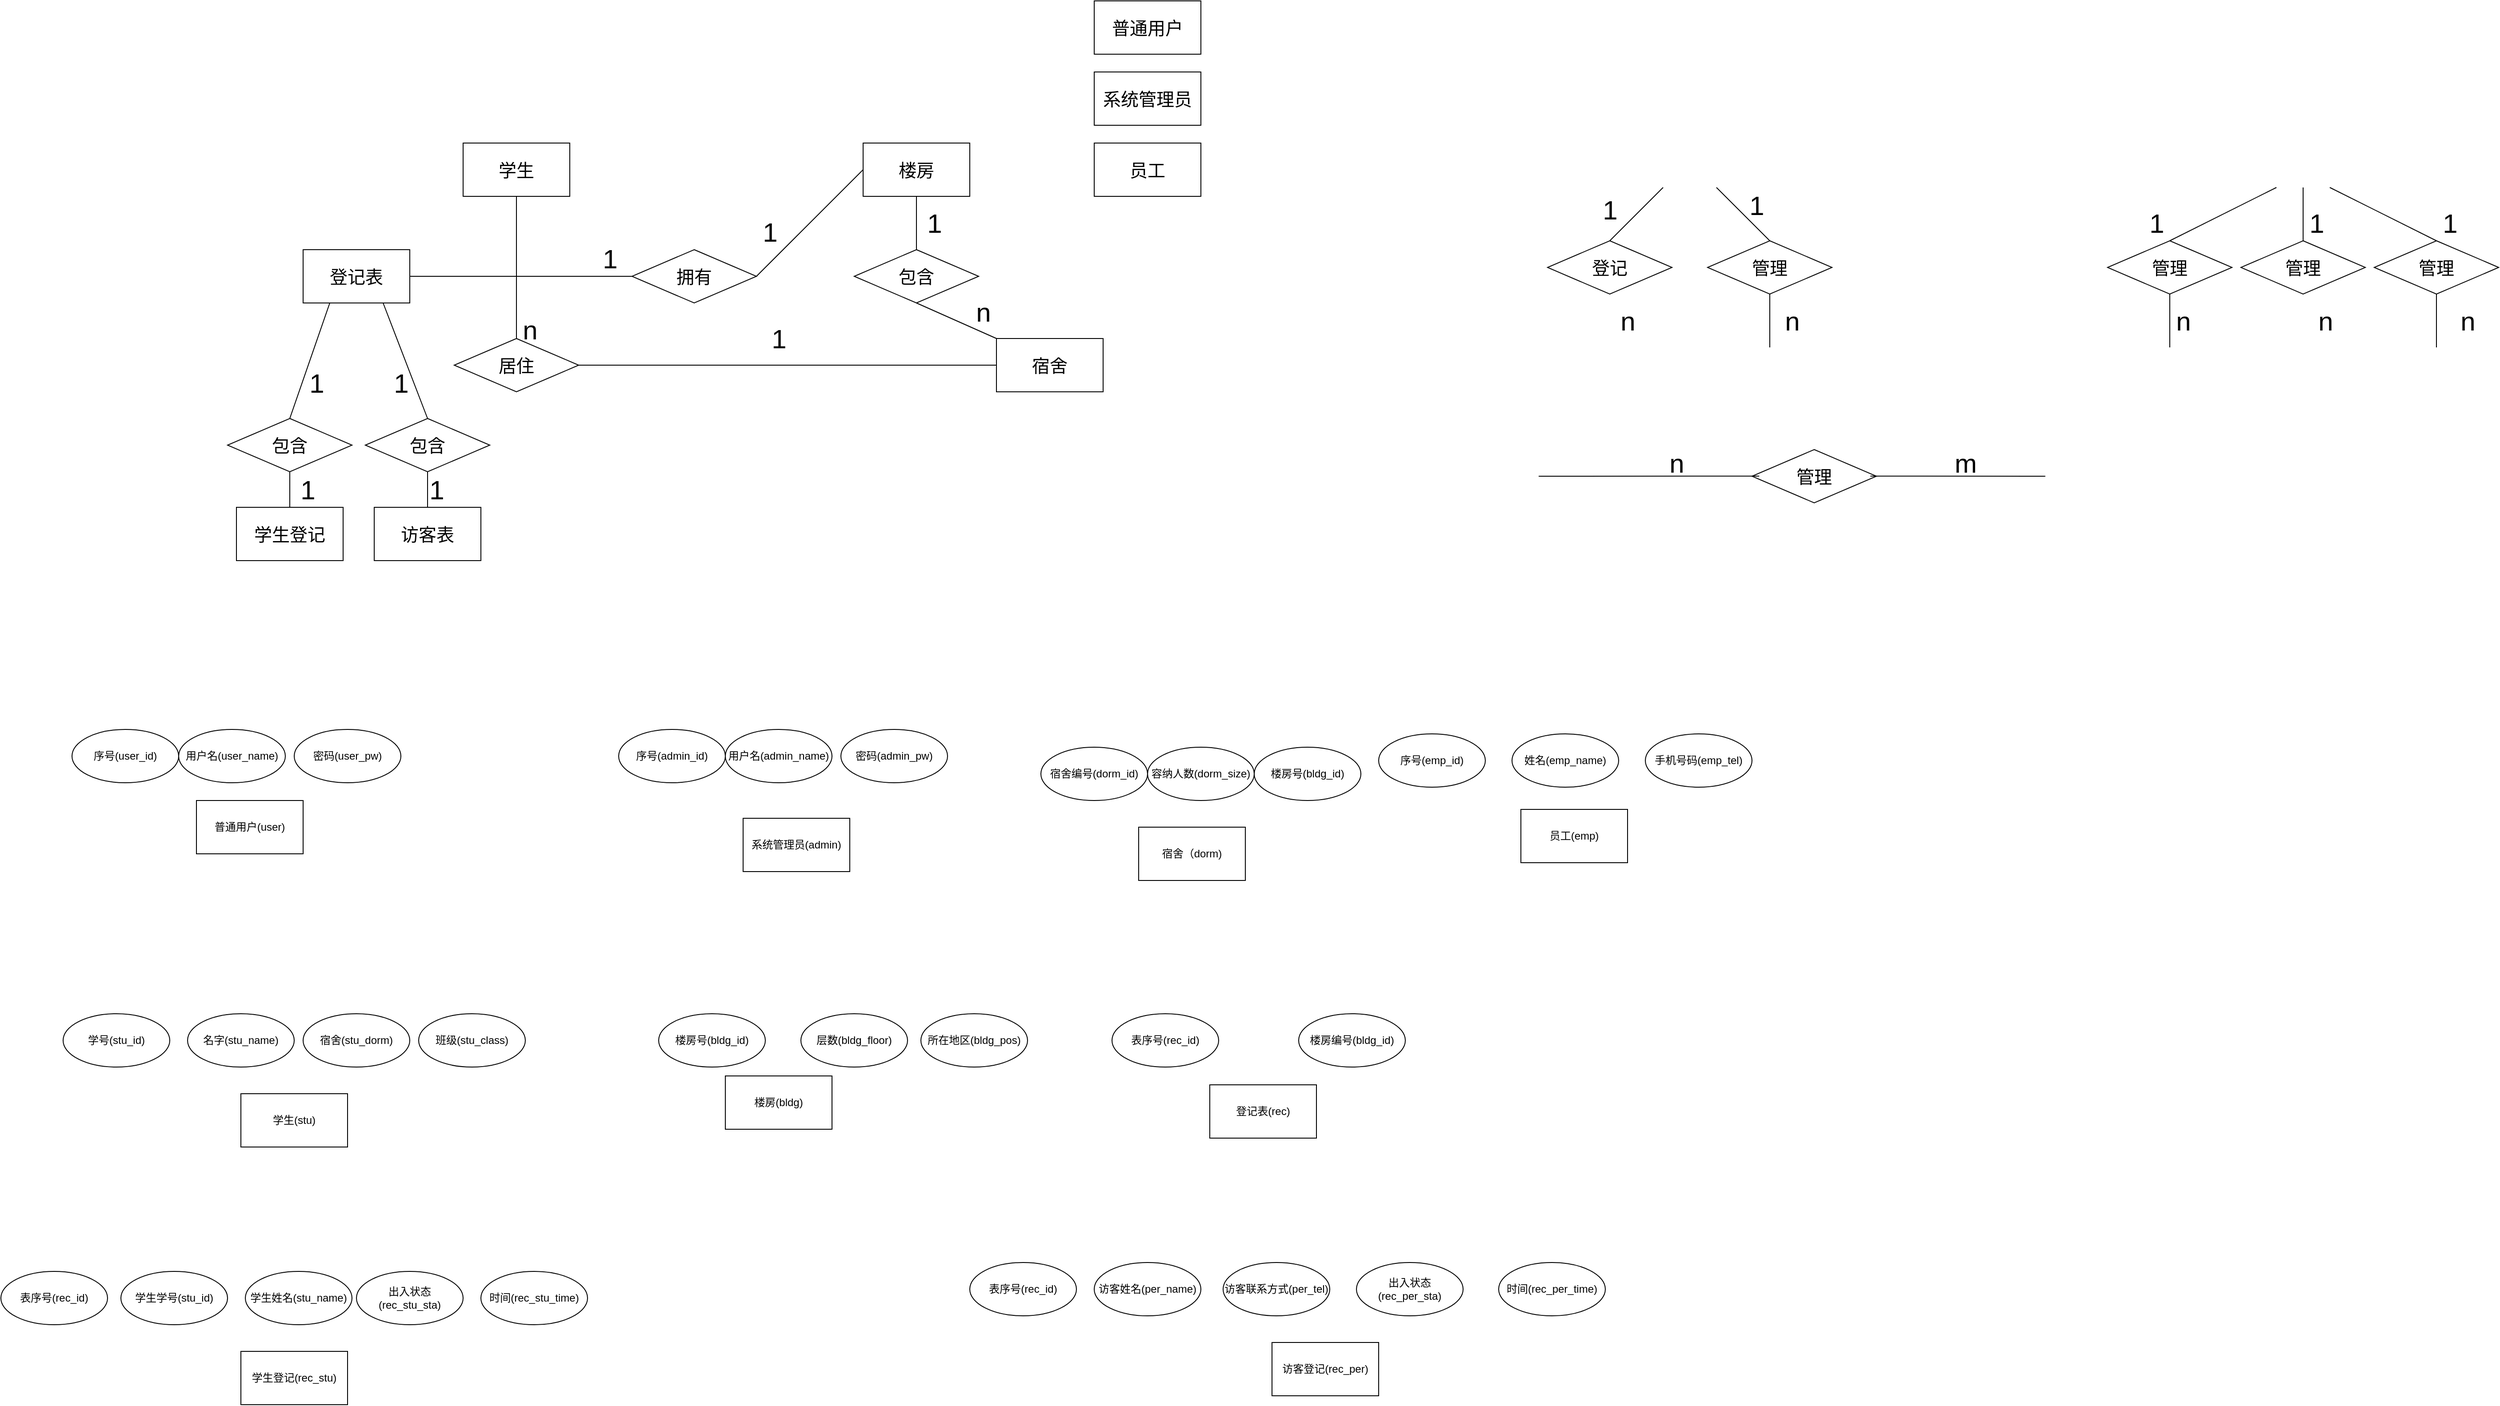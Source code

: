 <mxfile>
    <diagram id="hGgu9oGcbEXNyslzznS4" name="第 1 页">
        <mxGraphModel dx="1806" dy="876" grid="1" gridSize="10" guides="1" tooltips="1" connect="1" arrows="1" fold="1" page="1" pageScale="1" pageWidth="1200" pageHeight="1920" background="#FFFFFF" math="0" shadow="0">
            <root>
                <mxCell id="0"/>
                <mxCell id="1" parent="0"/>
                <mxCell id="3" value="学生" style="whiteSpace=wrap;html=1;fontSize=20;" parent="1" vertex="1">
                    <mxGeometry x="550" y="310" width="120" height="60" as="geometry"/>
                </mxCell>
                <mxCell id="4" value="系统管理员" style="whiteSpace=wrap;html=1;fontSize=20;" parent="1" vertex="1">
                    <mxGeometry x="1260" y="230" width="120" height="60" as="geometry"/>
                </mxCell>
                <mxCell id="5" value="登记表" style="whiteSpace=wrap;html=1;fontSize=20;" parent="1" vertex="1">
                    <mxGeometry x="370" y="430" width="120" height="60" as="geometry"/>
                </mxCell>
                <mxCell id="6" value="普通用户" style="whiteSpace=wrap;html=1;fontSize=20;" parent="1" vertex="1">
                    <mxGeometry x="1260" y="150" width="120" height="60" as="geometry"/>
                </mxCell>
                <mxCell id="8" value="员工" style="whiteSpace=wrap;html=1;fontSize=20;" parent="1" vertex="1">
                    <mxGeometry x="1260" y="310" width="120" height="60" as="geometry"/>
                </mxCell>
                <mxCell id="9" value="宿舍" style="whiteSpace=wrap;html=1;fontSize=20;" parent="1" vertex="1">
                    <mxGeometry x="1150" y="530" width="120" height="60" as="geometry"/>
                </mxCell>
                <mxCell id="10" value="楼房" style="whiteSpace=wrap;html=1;fontSize=20;" parent="1" vertex="1">
                    <mxGeometry x="1000" y="310" width="120" height="60" as="geometry"/>
                </mxCell>
                <mxCell id="15" value="管理" style="rhombus;whiteSpace=wrap;html=1;fontSize=20;" parent="1" vertex="1">
                    <mxGeometry x="2000" y="655" width="140" height="60" as="geometry"/>
                </mxCell>
                <mxCell id="18" value="" style="endArrow=none;html=1;strokeColor=#000000;entryX=0.5;entryY=1;entryDx=0;entryDy=0;exitX=0.5;exitY=0;exitDx=0;exitDy=0;" parent="1" source="55" target="3" edge="1">
                    <mxGeometry width="50" height="50" relative="1" as="geometry">
                        <mxPoint x="749" y="270" as="sourcePoint"/>
                        <mxPoint x="749" y="120" as="targetPoint"/>
                    </mxGeometry>
                </mxCell>
                <mxCell id="20" value="" style="endArrow=none;html=1;strokeColor=#000000;entryX=0.5;entryY=1;entryDx=0;entryDy=0;exitX=0.5;exitY=0;exitDx=0;exitDy=0;" parent="1" source="56" target="10" edge="1">
                    <mxGeometry width="50" height="50" relative="1" as="geometry">
                        <mxPoint x="760" y="290" as="sourcePoint"/>
                        <mxPoint x="810" y="240" as="targetPoint"/>
                    </mxGeometry>
                </mxCell>
                <mxCell id="21" value="" style="endArrow=none;html=1;entryX=0.5;entryY=1;entryDx=0;entryDy=0;exitX=0;exitY=0;exitDx=0;exitDy=0;strokeColor=#000000;" parent="1" source="9" target="56" edge="1">
                    <mxGeometry width="50" height="50" relative="1" as="geometry">
                        <mxPoint x="770" y="300" as="sourcePoint"/>
                        <mxPoint x="820" y="250" as="targetPoint"/>
                    </mxGeometry>
                </mxCell>
                <mxCell id="28" value="" style="endArrow=none;html=1;strokeColor=#000000;entryX=0.058;entryY=0.497;entryDx=0;entryDy=0;exitX=1;exitY=0.5;exitDx=0;exitDy=0;entryPerimeter=0;fontSize=20;" parent="1" target="15" edge="1">
                    <mxGeometry width="50" height="50" relative="1" as="geometry">
                        <mxPoint x="1760" y="685" as="sourcePoint"/>
                        <mxPoint x="1350" y="795" as="targetPoint"/>
                    </mxGeometry>
                </mxCell>
                <mxCell id="29" value="" style="endArrow=none;html=1;strokeColor=#000000;exitX=0.951;exitY=0.497;exitDx=0;exitDy=0;entryX=0;entryY=0.5;entryDx=0;entryDy=0;exitPerimeter=0;fontSize=20;" parent="1" source="15" edge="1">
                    <mxGeometry width="50" height="50" relative="1" as="geometry">
                        <mxPoint x="1950" y="675" as="sourcePoint"/>
                        <mxPoint x="2330" y="685" as="targetPoint"/>
                    </mxGeometry>
                </mxCell>
                <mxCell id="31" value="普通用户(user)" style="whiteSpace=wrap;html=1;" parent="1" vertex="1">
                    <mxGeometry x="250" y="1050" width="120" height="60" as="geometry"/>
                </mxCell>
                <mxCell id="38" value="密码(user_pw)" style="ellipse;whiteSpace=wrap;html=1;" parent="1" vertex="1">
                    <mxGeometry x="360" y="970" width="120" height="60" as="geometry"/>
                </mxCell>
                <mxCell id="39" value="用户名(user_name)" style="ellipse;whiteSpace=wrap;html=1;" parent="1" vertex="1">
                    <mxGeometry x="230" y="970" width="120" height="60" as="geometry"/>
                </mxCell>
                <mxCell id="40" value="序号(user_id)" style="ellipse;whiteSpace=wrap;html=1;" parent="1" vertex="1">
                    <mxGeometry x="110" y="970" width="120" height="60" as="geometry"/>
                </mxCell>
                <mxCell id="43" value="班级(stu_class)" style="ellipse;whiteSpace=wrap;html=1;" parent="1" vertex="1">
                    <mxGeometry x="500" y="1290" width="120" height="60" as="geometry"/>
                </mxCell>
                <mxCell id="44" value="宿舍(stu_dorm)" style="ellipse;whiteSpace=wrap;html=1;" parent="1" vertex="1">
                    <mxGeometry x="370" y="1290" width="120" height="60" as="geometry"/>
                </mxCell>
                <mxCell id="45" value="名字(stu_name)" style="ellipse;whiteSpace=wrap;html=1;" parent="1" vertex="1">
                    <mxGeometry x="240" y="1290" width="120" height="60" as="geometry"/>
                </mxCell>
                <mxCell id="46" value="学号(stu_id)" style="ellipse;whiteSpace=wrap;html=1;" parent="1" vertex="1">
                    <mxGeometry x="100" y="1290" width="120" height="60" as="geometry"/>
                </mxCell>
                <mxCell id="49" value="系统管理员(admin)" style="whiteSpace=wrap;html=1;" parent="1" vertex="1">
                    <mxGeometry x="865" y="1070" width="120" height="60" as="geometry"/>
                </mxCell>
                <mxCell id="50" value="密码(admin_pw)" style="ellipse;whiteSpace=wrap;html=1;" parent="1" vertex="1">
                    <mxGeometry x="975" y="970" width="120" height="60" as="geometry"/>
                </mxCell>
                <mxCell id="51" value="用户名(admin_name)" style="ellipse;whiteSpace=wrap;html=1;" parent="1" vertex="1">
                    <mxGeometry x="845" y="970" width="120" height="60" as="geometry"/>
                </mxCell>
                <mxCell id="52" value="序号(admin_id)" style="ellipse;whiteSpace=wrap;html=1;" parent="1" vertex="1">
                    <mxGeometry x="725" y="970" width="120" height="60" as="geometry"/>
                </mxCell>
                <mxCell id="54" value="学生(stu)" style="whiteSpace=wrap;html=1;" parent="1" vertex="1">
                    <mxGeometry x="300" y="1380" width="120" height="60" as="geometry"/>
                </mxCell>
                <mxCell id="55" value="居住" style="rhombus;whiteSpace=wrap;html=1;fontSize=20;" parent="1" vertex="1">
                    <mxGeometry x="540" y="530" width="140" height="60" as="geometry"/>
                </mxCell>
                <mxCell id="56" value="包含" style="rhombus;whiteSpace=wrap;html=1;fontSize=20;" parent="1" vertex="1">
                    <mxGeometry x="990" y="430" width="140" height="60" as="geometry"/>
                </mxCell>
                <mxCell id="58" value="楼房(bldg)" style="whiteSpace=wrap;html=1;" parent="1" vertex="1">
                    <mxGeometry x="845" y="1360" width="120" height="60" as="geometry"/>
                </mxCell>
                <mxCell id="59" value="序号(emp_id)" style="ellipse;whiteSpace=wrap;html=1;" parent="1" vertex="1">
                    <mxGeometry x="1580" y="975" width="120" height="60" as="geometry"/>
                </mxCell>
                <mxCell id="60" value="姓名(emp_name)" style="ellipse;whiteSpace=wrap;html=1;" parent="1" vertex="1">
                    <mxGeometry x="1730" y="975" width="120" height="60" as="geometry"/>
                </mxCell>
                <mxCell id="62" value="所在地区(bldg_pos)" style="ellipse;whiteSpace=wrap;html=1;" parent="1" vertex="1">
                    <mxGeometry x="1065" y="1290" width="120" height="60" as="geometry"/>
                </mxCell>
                <mxCell id="63" value="楼房号(bldg_id)" style="ellipse;whiteSpace=wrap;html=1;" parent="1" vertex="1">
                    <mxGeometry x="770" y="1290" width="120" height="60" as="geometry"/>
                </mxCell>
                <mxCell id="65" value="宿舍（dorm)" style="whiteSpace=wrap;html=1;" parent="1" vertex="1">
                    <mxGeometry x="1310" y="1080" width="120" height="60" as="geometry"/>
                </mxCell>
                <mxCell id="68" value="宿舍编号(dorm_id)" style="ellipse;whiteSpace=wrap;html=1;" parent="1" vertex="1">
                    <mxGeometry x="1200" y="990" width="120" height="60" as="geometry"/>
                </mxCell>
                <mxCell id="88" value="&lt;font color=&quot;#000000&quot; style=&quot;font-size: 30px&quot;&gt;m&lt;/font&gt;" style="text;html=1;align=center;verticalAlign=middle;resizable=0;points=[];autosize=1;strokeColor=none;fontSize=30;" parent="1" vertex="1">
                    <mxGeometry x="2220" y="650" width="40" height="40" as="geometry"/>
                </mxCell>
                <mxCell id="90" value="&lt;font color=&quot;#000000&quot; style=&quot;font-size: 30px;&quot;&gt;1&lt;/font&gt;" style="text;html=1;align=center;verticalAlign=middle;resizable=0;points=[];autosize=1;strokeColor=none;fontSize=30;" parent="1" vertex="1">
                    <mxGeometry x="1065" y="380" width="30" height="40" as="geometry"/>
                </mxCell>
                <mxCell id="96" value="&lt;font color=&quot;#000000&quot; style=&quot;font-size: 30px&quot;&gt;n&lt;/font&gt;" style="text;html=1;align=center;verticalAlign=middle;resizable=0;points=[];autosize=1;strokeColor=none;fontSize=30;" parent="1" vertex="1">
                    <mxGeometry x="1900" y="650" width="30" height="40" as="geometry"/>
                </mxCell>
                <mxCell id="97" value="&lt;font color=&quot;#000000&quot; style=&quot;font-size: 30px&quot;&gt;n&lt;/font&gt;" style="text;html=1;align=center;verticalAlign=middle;resizable=0;points=[];autosize=1;strokeColor=none;fontSize=30;" parent="1" vertex="1">
                    <mxGeometry x="610" y="500" width="30" height="40" as="geometry"/>
                </mxCell>
                <mxCell id="107" value="&lt;font color=&quot;#000000&quot; style=&quot;font-size: 30px&quot;&gt;n&lt;/font&gt;" style="text;html=1;align=center;verticalAlign=middle;resizable=0;points=[];autosize=1;fontSize=30;" parent="1" vertex="1">
                    <mxGeometry x="1120" y="480" width="30" height="40" as="geometry"/>
                </mxCell>
                <mxCell id="118" value="&lt;font color=&quot;#000000&quot; style=&quot;font-size: 30px;&quot;&gt;1&lt;/font&gt;" style="text;html=1;align=center;verticalAlign=middle;resizable=0;points=[];autosize=1;strokeColor=none;fontSize=30;" parent="1" vertex="1">
                    <mxGeometry x="890" y="510" width="30" height="40" as="geometry"/>
                </mxCell>
                <mxCell id="119" value="" style="endArrow=none;html=1;strokeColor=#000000;entryX=0;entryY=0.5;entryDx=0;entryDy=0;" parent="1" source="55" target="9" edge="1">
                    <mxGeometry width="50" height="50" relative="1" as="geometry">
                        <mxPoint x="620" y="540" as="sourcePoint"/>
                        <mxPoint x="620" y="380" as="targetPoint"/>
                    </mxGeometry>
                </mxCell>
                <mxCell id="125" value="员工(emp)" style="whiteSpace=wrap;html=1;" parent="1" vertex="1">
                    <mxGeometry x="1740" y="1060" width="120" height="60" as="geometry"/>
                </mxCell>
                <mxCell id="126" value="登记表(rec)" style="whiteSpace=wrap;html=1;" parent="1" vertex="1">
                    <mxGeometry x="1390" y="1370" width="120" height="60" as="geometry"/>
                </mxCell>
                <mxCell id="129" value="学生学号(stu_id)" style="ellipse;whiteSpace=wrap;html=1;" parent="1" vertex="1">
                    <mxGeometry x="165" y="1580" width="120" height="60" as="geometry"/>
                </mxCell>
                <mxCell id="130" value="出入状态(rec_stu_sta)" style="ellipse;whiteSpace=wrap;html=1;" parent="1" vertex="1">
                    <mxGeometry x="430" y="1580" width="120" height="60" as="geometry"/>
                </mxCell>
                <mxCell id="135" value="拥有" style="rhombus;whiteSpace=wrap;html=1;fontSize=20;" parent="1" vertex="1">
                    <mxGeometry x="740" y="430" width="140" height="60" as="geometry"/>
                </mxCell>
                <mxCell id="136" value="" style="endArrow=none;html=1;strokeColor=#000000;entryX=0;entryY=0.5;entryDx=0;entryDy=0;exitX=1;exitY=0.5;exitDx=0;exitDy=0;" parent="1" source="135" target="10" edge="1">
                    <mxGeometry width="50" height="50" relative="1" as="geometry">
                        <mxPoint x="690" y="570" as="sourcePoint"/>
                        <mxPoint x="1160" y="570" as="targetPoint"/>
                    </mxGeometry>
                </mxCell>
                <mxCell id="137" value="" style="endArrow=none;html=1;strokeColor=#000000;entryX=1;entryY=0.5;entryDx=0;entryDy=0;exitX=0;exitY=0.5;exitDx=0;exitDy=0;" parent="1" source="135" target="5" edge="1">
                    <mxGeometry width="50" height="50" relative="1" as="geometry">
                        <mxPoint x="620" y="540" as="sourcePoint"/>
                        <mxPoint x="620" y="380" as="targetPoint"/>
                    </mxGeometry>
                </mxCell>
                <mxCell id="138" value="&lt;font color=&quot;#000000&quot; style=&quot;font-size: 30px;&quot;&gt;1&lt;/font&gt;" style="text;html=1;align=center;verticalAlign=middle;resizable=0;points=[];autosize=1;strokeColor=none;fontSize=30;" parent="1" vertex="1">
                    <mxGeometry x="700" y="420" width="30" height="40" as="geometry"/>
                </mxCell>
                <mxCell id="139" value="&lt;font color=&quot;#000000&quot; style=&quot;font-size: 30px;&quot;&gt;1&lt;/font&gt;" style="text;html=1;align=center;verticalAlign=middle;resizable=0;points=[];autosize=1;strokeColor=none;fontSize=30;" parent="1" vertex="1">
                    <mxGeometry x="880" y="390" width="30" height="40" as="geometry"/>
                </mxCell>
                <mxCell id="141" value="表序号(rec_id)" style="ellipse;whiteSpace=wrap;html=1;" parent="1" vertex="1">
                    <mxGeometry x="1280" y="1290" width="120" height="60" as="geometry"/>
                </mxCell>
                <mxCell id="142" value="楼房编号(bldg_id)" style="ellipse;whiteSpace=wrap;html=1;" parent="1" vertex="1">
                    <mxGeometry x="1490" y="1290" width="120" height="60" as="geometry"/>
                </mxCell>
                <mxCell id="145" value="访客表" style="whiteSpace=wrap;html=1;fontSize=20;" parent="1" vertex="1">
                    <mxGeometry x="450" y="720" width="120" height="60" as="geometry"/>
                </mxCell>
                <mxCell id="146" value="学生登记" style="whiteSpace=wrap;html=1;fontSize=20;" parent="1" vertex="1">
                    <mxGeometry x="295" y="720" width="120" height="60" as="geometry"/>
                </mxCell>
                <mxCell id="147" value="包含" style="rhombus;whiteSpace=wrap;html=1;fontSize=20;" parent="1" vertex="1">
                    <mxGeometry x="440" y="620" width="140" height="60" as="geometry"/>
                </mxCell>
                <mxCell id="148" value="包含" style="rhombus;whiteSpace=wrap;html=1;fontSize=20;" parent="1" vertex="1">
                    <mxGeometry x="285" y="620" width="140" height="60" as="geometry"/>
                </mxCell>
                <mxCell id="149" value="" style="endArrow=none;html=1;strokeColor=#000000;entryX=0.5;entryY=0;entryDx=0;entryDy=0;exitX=0.5;exitY=1;exitDx=0;exitDy=0;" parent="1" source="148" target="146" edge="1">
                    <mxGeometry width="50" height="50" relative="1" as="geometry">
                        <mxPoint x="690" y="570" as="sourcePoint"/>
                        <mxPoint x="1160" y="570" as="targetPoint"/>
                    </mxGeometry>
                </mxCell>
                <mxCell id="150" value="" style="endArrow=none;html=1;strokeColor=#000000;entryX=0.5;entryY=0;entryDx=0;entryDy=0;exitX=0.5;exitY=1;exitDx=0;exitDy=0;" parent="1" source="147" target="145" edge="1">
                    <mxGeometry width="50" height="50" relative="1" as="geometry">
                        <mxPoint x="700" y="580" as="sourcePoint"/>
                        <mxPoint x="1170" y="580" as="targetPoint"/>
                    </mxGeometry>
                </mxCell>
                <mxCell id="151" value="" style="endArrow=none;html=1;strokeColor=#000000;entryX=0.5;entryY=0;entryDx=0;entryDy=0;exitX=0.75;exitY=1;exitDx=0;exitDy=0;" parent="1" source="5" target="147" edge="1">
                    <mxGeometry width="50" height="50" relative="1" as="geometry">
                        <mxPoint x="690" y="570" as="sourcePoint"/>
                        <mxPoint x="1160" y="570" as="targetPoint"/>
                    </mxGeometry>
                </mxCell>
                <mxCell id="152" value="" style="endArrow=none;html=1;strokeColor=#000000;entryX=0.5;entryY=0;entryDx=0;entryDy=0;exitX=0.25;exitY=1;exitDx=0;exitDy=0;" parent="1" source="5" target="148" edge="1">
                    <mxGeometry width="50" height="50" relative="1" as="geometry">
                        <mxPoint x="700" y="580" as="sourcePoint"/>
                        <mxPoint x="1170" y="580" as="targetPoint"/>
                    </mxGeometry>
                </mxCell>
                <mxCell id="153" value="&lt;font color=&quot;#000000&quot; style=&quot;font-size: 30px;&quot;&gt;1&lt;/font&gt;" style="text;html=1;align=center;verticalAlign=middle;resizable=0;points=[];autosize=1;strokeColor=none;fontSize=30;" parent="1" vertex="1">
                    <mxGeometry x="370" y="560" width="30" height="40" as="geometry"/>
                </mxCell>
                <mxCell id="154" value="&lt;font color=&quot;#000000&quot; style=&quot;font-size: 30px;&quot;&gt;1&lt;/font&gt;" style="text;html=1;align=center;verticalAlign=middle;resizable=0;points=[];autosize=1;strokeColor=none;fontSize=30;" parent="1" vertex="1">
                    <mxGeometry x="465" y="560" width="30" height="40" as="geometry"/>
                </mxCell>
                <mxCell id="155" value="&lt;font color=&quot;#000000&quot; style=&quot;font-size: 30px;&quot;&gt;1&lt;/font&gt;" style="text;html=1;align=center;verticalAlign=middle;resizable=0;points=[];autosize=1;strokeColor=none;fontSize=30;" parent="1" vertex="1">
                    <mxGeometry x="505" y="680" width="30" height="40" as="geometry"/>
                </mxCell>
                <mxCell id="156" value="&lt;font color=&quot;#000000&quot; style=&quot;font-size: 30px;&quot;&gt;1&lt;/font&gt;" style="text;html=1;align=center;verticalAlign=middle;resizable=0;points=[];autosize=1;strokeColor=none;fontSize=30;" parent="1" vertex="1">
                    <mxGeometry x="360" y="680" width="30" height="40" as="geometry"/>
                </mxCell>
                <mxCell id="158" value="学生登记(rec_stu)" style="whiteSpace=wrap;html=1;" parent="1" vertex="1">
                    <mxGeometry x="300" y="1670" width="120" height="60" as="geometry"/>
                </mxCell>
                <mxCell id="159" value="表序号(rec_id)" style="ellipse;whiteSpace=wrap;html=1;" parent="1" vertex="1">
                    <mxGeometry x="30" y="1580" width="120" height="60" as="geometry"/>
                </mxCell>
                <mxCell id="161" value="访客姓名(per_name)" style="ellipse;whiteSpace=wrap;html=1;" parent="1" vertex="1">
                    <mxGeometry x="1260" y="1570" width="120" height="60" as="geometry"/>
                </mxCell>
                <mxCell id="163" value="访客登记(rec_per)" style="whiteSpace=wrap;html=1;" parent="1" vertex="1">
                    <mxGeometry x="1460" y="1660" width="120" height="60" as="geometry"/>
                </mxCell>
                <mxCell id="164" value="表序号(rec_id)" style="ellipse;whiteSpace=wrap;html=1;" parent="1" vertex="1">
                    <mxGeometry x="1120" y="1570" width="120" height="60" as="geometry"/>
                </mxCell>
                <mxCell id="166" value="管理" style="rhombus;whiteSpace=wrap;html=1;fontSize=20;" parent="1" vertex="1">
                    <mxGeometry x="1950" y="420" width="140" height="60" as="geometry"/>
                </mxCell>
                <mxCell id="167" value="登记" style="rhombus;whiteSpace=wrap;html=1;fontSize=20;" parent="1" vertex="1">
                    <mxGeometry x="1770" y="420" width="140" height="60" as="geometry"/>
                </mxCell>
                <mxCell id="168" value="" style="endArrow=none;html=1;strokeColor=#000000;entryX=0.5;entryY=1;entryDx=0;entryDy=0;exitX=0.5;exitY=0;exitDx=0;exitDy=0;" parent="1" target="172" edge="1">
                    <mxGeometry width="50" height="50" relative="1" as="geometry">
                        <mxPoint x="2770" y="540" as="sourcePoint"/>
                        <mxPoint x="2240" y="490" as="targetPoint"/>
                    </mxGeometry>
                </mxCell>
                <mxCell id="169" value="" style="endArrow=none;html=1;strokeColor=#000000;exitX=0.5;exitY=0;exitDx=0;exitDy=0;" parent="1" edge="1">
                    <mxGeometry width="50" height="50" relative="1" as="geometry">
                        <mxPoint x="2470" y="540" as="sourcePoint"/>
                        <mxPoint x="2470" y="480" as="targetPoint"/>
                    </mxGeometry>
                </mxCell>
                <mxCell id="170" value="" style="endArrow=none;html=1;strokeColor=#000000;entryX=0.25;entryY=1;entryDx=0;entryDy=0;exitX=0.5;exitY=0;exitDx=0;exitDy=0;" parent="1" source="173" edge="1">
                    <mxGeometry width="50" height="50" relative="1" as="geometry">
                        <mxPoint x="2300" y="670" as="sourcePoint"/>
                        <mxPoint x="2590" y="360" as="targetPoint"/>
                    </mxGeometry>
                </mxCell>
                <mxCell id="171" value="管理" style="rhombus;whiteSpace=wrap;html=1;fontSize=20;" parent="1" vertex="1">
                    <mxGeometry x="2550" y="420" width="140" height="60" as="geometry"/>
                </mxCell>
                <mxCell id="172" value="管理" style="rhombus;whiteSpace=wrap;html=1;fontSize=20;" parent="1" vertex="1">
                    <mxGeometry x="2700" y="420" width="140" height="60" as="geometry"/>
                </mxCell>
                <mxCell id="173" value="管理" style="rhombus;whiteSpace=wrap;html=1;fontSize=20;" parent="1" vertex="1">
                    <mxGeometry x="2400" y="420" width="140" height="60" as="geometry"/>
                </mxCell>
                <mxCell id="174" value="" style="endArrow=none;html=1;strokeColor=#000000;entryX=0.25;entryY=1;entryDx=0;entryDy=0;exitX=0.5;exitY=0;exitDx=0;exitDy=0;" parent="1" source="167" edge="1">
                    <mxGeometry width="50" height="50" relative="1" as="geometry">
                        <mxPoint x="2169" y="510" as="sourcePoint"/>
                        <mxPoint x="1900" y="360" as="targetPoint"/>
                    </mxGeometry>
                </mxCell>
                <mxCell id="175" value="" style="endArrow=none;html=1;strokeColor=#000000;entryX=0.75;entryY=1;entryDx=0;entryDy=0;exitX=0.5;exitY=0;exitDx=0;exitDy=0;" parent="1" source="166" edge="1">
                    <mxGeometry width="50" height="50" relative="1" as="geometry">
                        <mxPoint x="2189" y="530" as="sourcePoint"/>
                        <mxPoint x="1960" y="360" as="targetPoint"/>
                    </mxGeometry>
                </mxCell>
                <mxCell id="176" value="" style="endArrow=none;html=1;strokeColor=#000000;entryX=0.75;entryY=1;entryDx=0;entryDy=0;exitX=0.5;exitY=0;exitDx=0;exitDy=0;" parent="1" source="172" edge="1">
                    <mxGeometry width="50" height="50" relative="1" as="geometry">
                        <mxPoint x="2199" y="540" as="sourcePoint"/>
                        <mxPoint x="2650" y="360" as="targetPoint"/>
                    </mxGeometry>
                </mxCell>
                <mxCell id="177" value="" style="endArrow=none;html=1;strokeColor=#000000;entryX=0.5;entryY=1;entryDx=0;entryDy=0;exitX=0.5;exitY=0;exitDx=0;exitDy=0;" parent="1" target="166" edge="1">
                    <mxGeometry width="50" height="50" relative="1" as="geometry">
                        <mxPoint x="2020" y="540" as="sourcePoint"/>
                        <mxPoint x="2219" y="410" as="targetPoint"/>
                    </mxGeometry>
                </mxCell>
                <mxCell id="178" value="" style="endArrow=none;html=1;strokeColor=#000000;entryX=0.5;entryY=1;entryDx=0;entryDy=0;exitX=0.5;exitY=0;exitDx=0;exitDy=0;" parent="1" source="171" edge="1">
                    <mxGeometry width="50" height="50" relative="1" as="geometry">
                        <mxPoint x="2229" y="570" as="sourcePoint"/>
                        <mxPoint x="2620" y="360" as="targetPoint"/>
                    </mxGeometry>
                </mxCell>
                <mxCell id="179" value="&lt;font color=&quot;#000000&quot; style=&quot;font-size: 30px;&quot;&gt;1&lt;/font&gt;" style="text;html=1;align=center;verticalAlign=middle;resizable=0;points=[];autosize=1;strokeColor=none;fontSize=30;" parent="1" vertex="1">
                    <mxGeometry x="1825" y="365" width="30" height="40" as="geometry"/>
                </mxCell>
                <mxCell id="180" value="&lt;font color=&quot;#000000&quot; style=&quot;font-size: 30px;&quot;&gt;1&lt;/font&gt;" style="text;html=1;align=center;verticalAlign=middle;resizable=0;points=[];autosize=1;strokeColor=none;fontSize=30;" parent="1" vertex="1">
                    <mxGeometry x="2620" y="380" width="30" height="40" as="geometry"/>
                </mxCell>
                <mxCell id="181" value="&lt;font color=&quot;#000000&quot; style=&quot;font-size: 30px;&quot;&gt;1&lt;/font&gt;" style="text;html=1;align=center;verticalAlign=middle;resizable=0;points=[];autosize=1;strokeColor=none;fontSize=30;" parent="1" vertex="1">
                    <mxGeometry x="1990" y="360" width="30" height="40" as="geometry"/>
                </mxCell>
                <mxCell id="182" value="&lt;font color=&quot;#000000&quot; style=&quot;font-size: 30px;&quot;&gt;1&lt;/font&gt;" style="text;html=1;align=center;verticalAlign=middle;resizable=0;points=[];autosize=1;strokeColor=none;fontSize=30;" parent="1" vertex="1">
                    <mxGeometry x="2770" y="380" width="30" height="40" as="geometry"/>
                </mxCell>
                <mxCell id="183" value="&lt;font color=&quot;#000000&quot; style=&quot;font-size: 30px;&quot;&gt;1&lt;/font&gt;" style="text;html=1;align=center;verticalAlign=middle;resizable=0;points=[];autosize=1;strokeColor=none;fontSize=30;" parent="1" vertex="1">
                    <mxGeometry x="2440" y="380" width="30" height="40" as="geometry"/>
                </mxCell>
                <mxCell id="184" value="&lt;font color=&quot;#000000&quot; style=&quot;font-size: 30px&quot;&gt;n&lt;/font&gt;" style="text;html=1;align=center;verticalAlign=middle;resizable=0;points=[];autosize=1;strokeColor=none;fontSize=30;" parent="1" vertex="1">
                    <mxGeometry x="2790" y="490" width="30" height="40" as="geometry"/>
                </mxCell>
                <mxCell id="185" value="&lt;font color=&quot;#000000&quot; style=&quot;font-size: 30px&quot;&gt;n&lt;/font&gt;" style="text;html=1;align=center;verticalAlign=middle;resizable=0;points=[];autosize=1;strokeColor=none;fontSize=30;" parent="1" vertex="1">
                    <mxGeometry x="2470" y="490" width="30" height="40" as="geometry"/>
                </mxCell>
                <mxCell id="186" value="&lt;font color=&quot;#000000&quot; style=&quot;font-size: 30px&quot;&gt;n&lt;/font&gt;" style="text;html=1;align=center;verticalAlign=middle;resizable=0;points=[];autosize=1;strokeColor=none;fontSize=30;" parent="1" vertex="1">
                    <mxGeometry x="2630" y="490" width="30" height="40" as="geometry"/>
                </mxCell>
                <mxCell id="187" value="&lt;font color=&quot;#000000&quot; style=&quot;font-size: 30px&quot;&gt;n&lt;/font&gt;" style="text;html=1;align=center;verticalAlign=middle;resizable=0;points=[];autosize=1;strokeColor=none;fontSize=30;" parent="1" vertex="1">
                    <mxGeometry x="2030" y="490" width="30" height="40" as="geometry"/>
                </mxCell>
                <mxCell id="188" value="&lt;font color=&quot;#000000&quot; style=&quot;font-size: 30px&quot;&gt;n&lt;/font&gt;" style="text;html=1;align=center;verticalAlign=middle;resizable=0;points=[];autosize=1;strokeColor=none;fontSize=30;" parent="1" vertex="1">
                    <mxGeometry x="1845" y="490" width="30" height="40" as="geometry"/>
                </mxCell>
                <mxCell id="189" value="手机号码(emp_tel)" style="ellipse;whiteSpace=wrap;html=1;" parent="1" vertex="1">
                    <mxGeometry x="1880" y="975" width="120" height="60" as="geometry"/>
                </mxCell>
                <mxCell id="191" value="出入状态(rec_per_sta)" style="ellipse;whiteSpace=wrap;html=1;" parent="1" vertex="1">
                    <mxGeometry x="1555" y="1570" width="120" height="60" as="geometry"/>
                </mxCell>
                <mxCell id="192" value="访客联系方式(per_tel)" style="ellipse;whiteSpace=wrap;html=1;" parent="1" vertex="1">
                    <mxGeometry x="1405" y="1570" width="120" height="60" as="geometry"/>
                </mxCell>
                <mxCell id="193" value="时间(rec_stu_time)" style="ellipse;whiteSpace=wrap;html=1;" parent="1" vertex="1">
                    <mxGeometry x="570" y="1580" width="120" height="60" as="geometry"/>
                </mxCell>
                <mxCell id="194" value="时间(rec_per_time)" style="ellipse;whiteSpace=wrap;html=1;" parent="1" vertex="1">
                    <mxGeometry x="1715" y="1570" width="120" height="60" as="geometry"/>
                </mxCell>
                <mxCell id="195" value="学生姓名(stu_name)" style="ellipse;whiteSpace=wrap;html=1;" parent="1" vertex="1">
                    <mxGeometry x="305" y="1580" width="120" height="60" as="geometry"/>
                </mxCell>
                <mxCell id="196" value="楼房号(bldg_id)" style="ellipse;whiteSpace=wrap;html=1;" parent="1" vertex="1">
                    <mxGeometry x="1440" y="990" width="120" height="60" as="geometry"/>
                </mxCell>
                <mxCell id="197" value="层数(bldg_floor)" style="ellipse;whiteSpace=wrap;html=1;" parent="1" vertex="1">
                    <mxGeometry x="930" y="1290" width="120" height="60" as="geometry"/>
                </mxCell>
                <mxCell id="198" value="容纳人数(dorm_size)" style="ellipse;whiteSpace=wrap;html=1;" parent="1" vertex="1">
                    <mxGeometry x="1320" y="990" width="120" height="60" as="geometry"/>
                </mxCell>
            </root>
        </mxGraphModel>
    </diagram>
</mxfile>